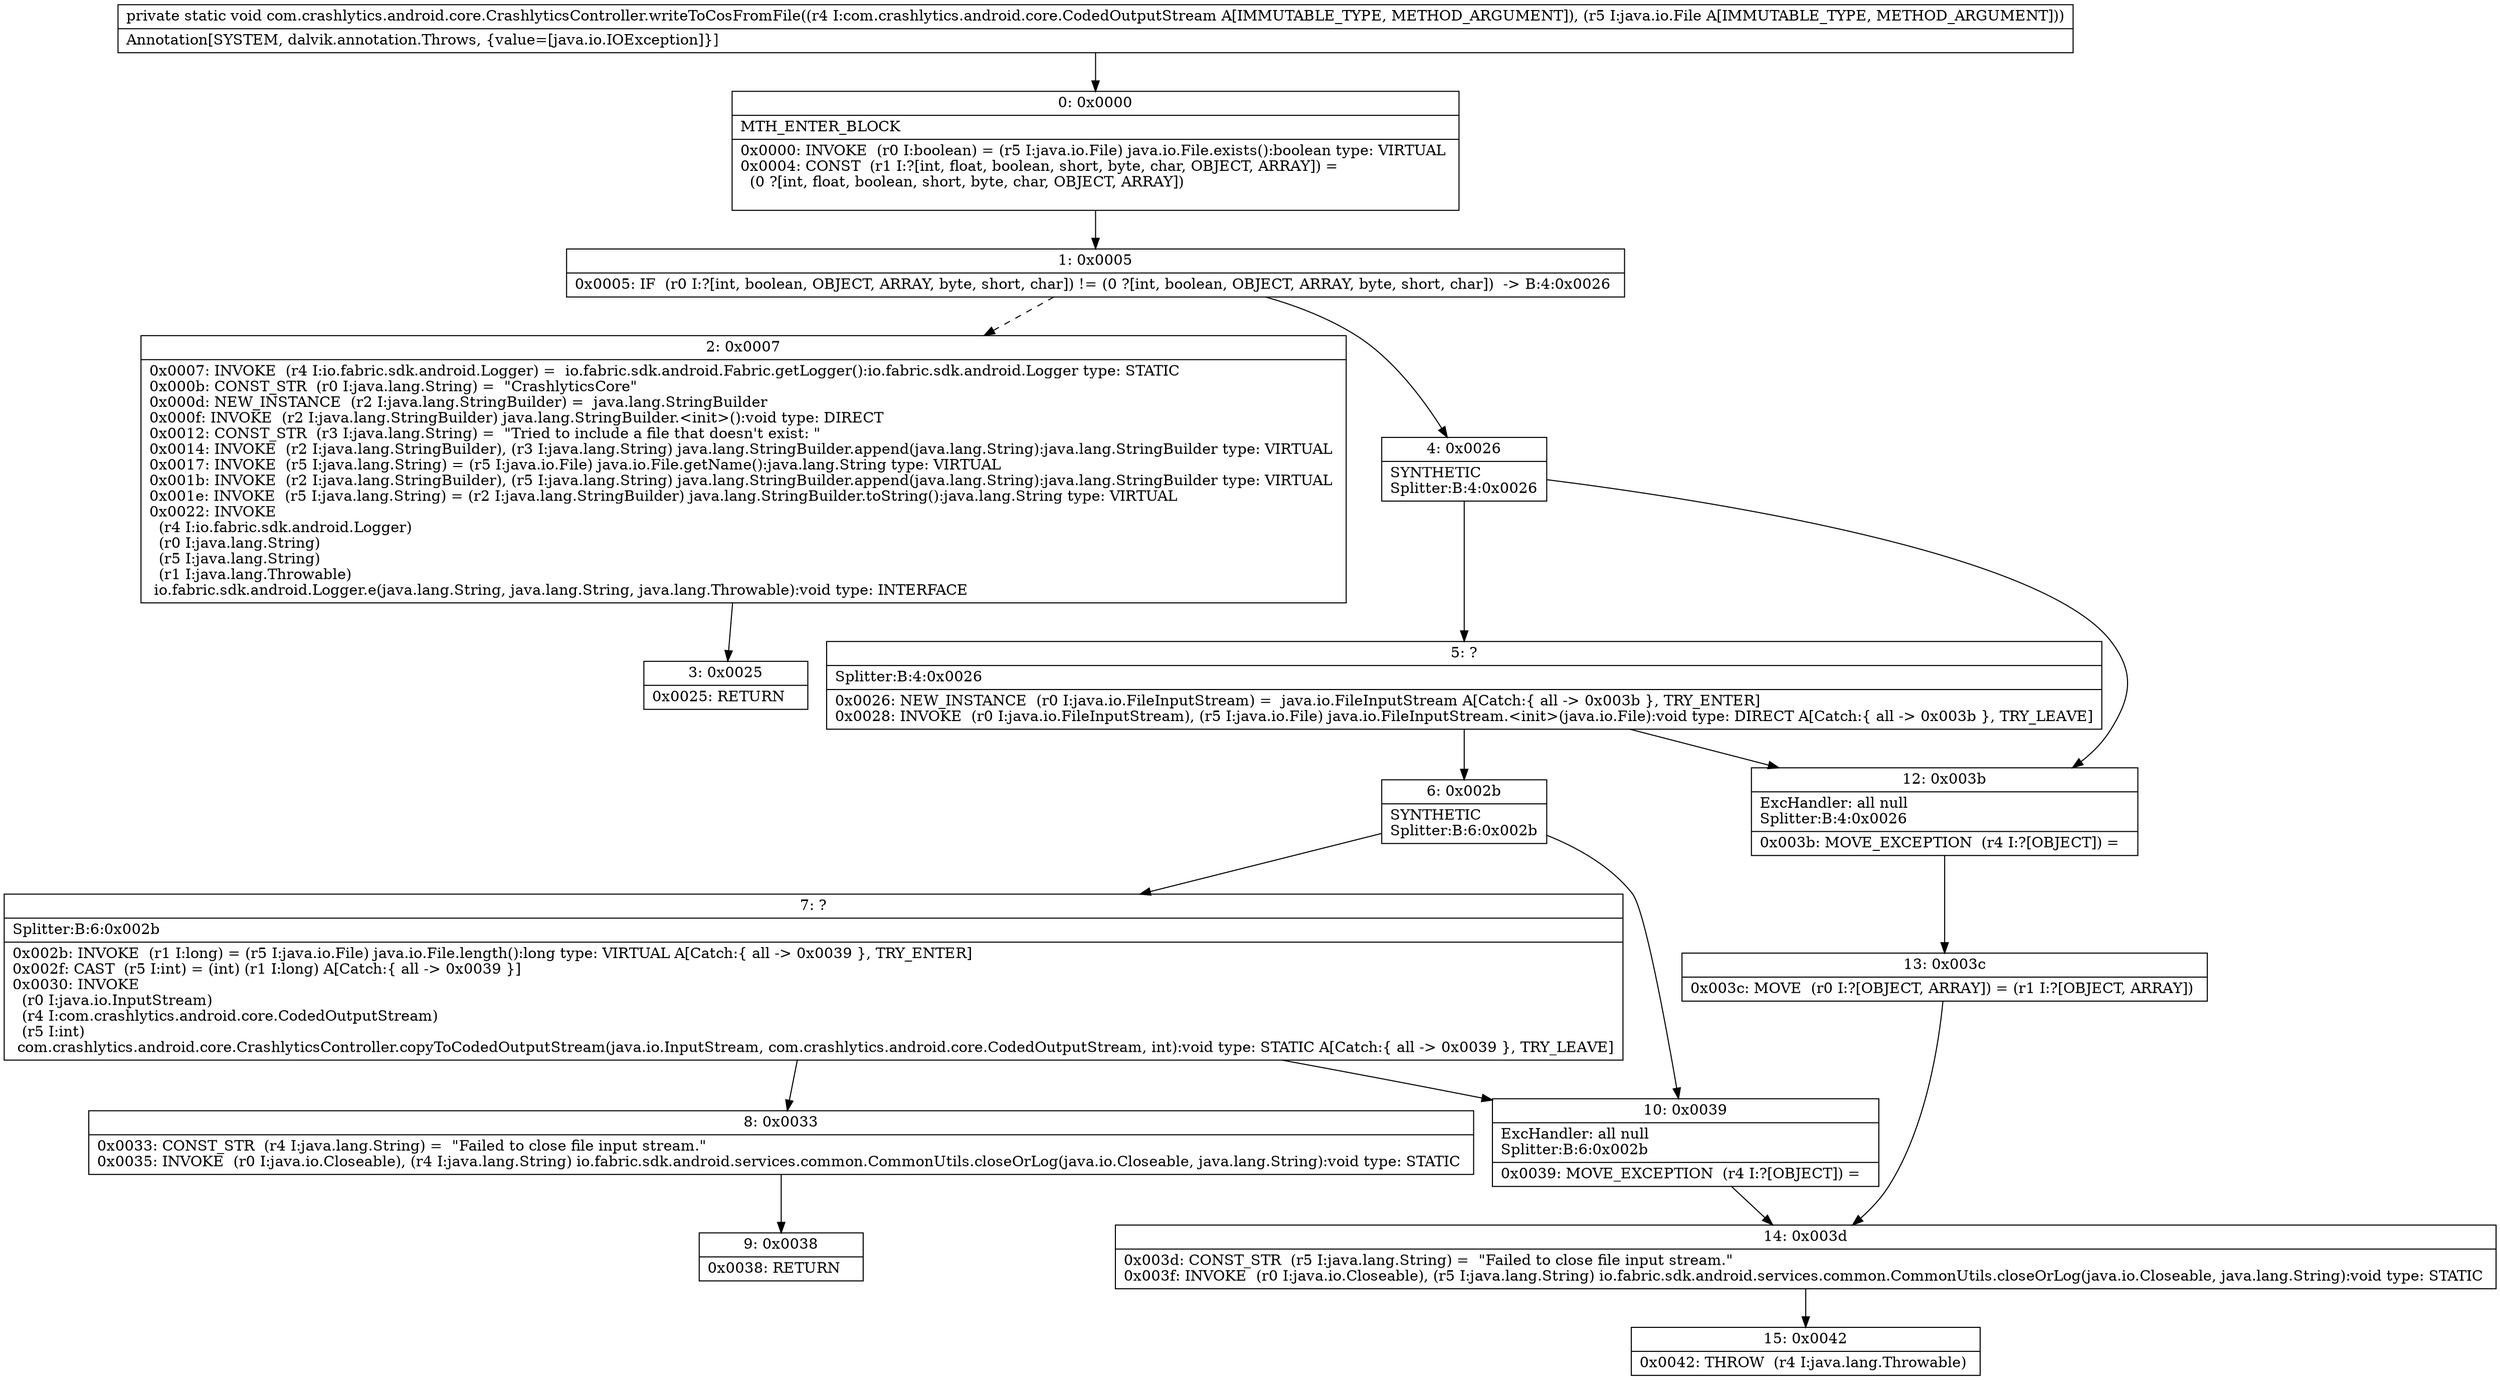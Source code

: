 digraph "CFG forcom.crashlytics.android.core.CrashlyticsController.writeToCosFromFile(Lcom\/crashlytics\/android\/core\/CodedOutputStream;Ljava\/io\/File;)V" {
Node_0 [shape=record,label="{0\:\ 0x0000|MTH_ENTER_BLOCK\l|0x0000: INVOKE  (r0 I:boolean) = (r5 I:java.io.File) java.io.File.exists():boolean type: VIRTUAL \l0x0004: CONST  (r1 I:?[int, float, boolean, short, byte, char, OBJECT, ARRAY]) = \l  (0 ?[int, float, boolean, short, byte, char, OBJECT, ARRAY])\l \l}"];
Node_1 [shape=record,label="{1\:\ 0x0005|0x0005: IF  (r0 I:?[int, boolean, OBJECT, ARRAY, byte, short, char]) != (0 ?[int, boolean, OBJECT, ARRAY, byte, short, char])  \-\> B:4:0x0026 \l}"];
Node_2 [shape=record,label="{2\:\ 0x0007|0x0007: INVOKE  (r4 I:io.fabric.sdk.android.Logger) =  io.fabric.sdk.android.Fabric.getLogger():io.fabric.sdk.android.Logger type: STATIC \l0x000b: CONST_STR  (r0 I:java.lang.String) =  \"CrashlyticsCore\" \l0x000d: NEW_INSTANCE  (r2 I:java.lang.StringBuilder) =  java.lang.StringBuilder \l0x000f: INVOKE  (r2 I:java.lang.StringBuilder) java.lang.StringBuilder.\<init\>():void type: DIRECT \l0x0012: CONST_STR  (r3 I:java.lang.String) =  \"Tried to include a file that doesn't exist: \" \l0x0014: INVOKE  (r2 I:java.lang.StringBuilder), (r3 I:java.lang.String) java.lang.StringBuilder.append(java.lang.String):java.lang.StringBuilder type: VIRTUAL \l0x0017: INVOKE  (r5 I:java.lang.String) = (r5 I:java.io.File) java.io.File.getName():java.lang.String type: VIRTUAL \l0x001b: INVOKE  (r2 I:java.lang.StringBuilder), (r5 I:java.lang.String) java.lang.StringBuilder.append(java.lang.String):java.lang.StringBuilder type: VIRTUAL \l0x001e: INVOKE  (r5 I:java.lang.String) = (r2 I:java.lang.StringBuilder) java.lang.StringBuilder.toString():java.lang.String type: VIRTUAL \l0x0022: INVOKE  \l  (r4 I:io.fabric.sdk.android.Logger)\l  (r0 I:java.lang.String)\l  (r5 I:java.lang.String)\l  (r1 I:java.lang.Throwable)\l io.fabric.sdk.android.Logger.e(java.lang.String, java.lang.String, java.lang.Throwable):void type: INTERFACE \l}"];
Node_3 [shape=record,label="{3\:\ 0x0025|0x0025: RETURN   \l}"];
Node_4 [shape=record,label="{4\:\ 0x0026|SYNTHETIC\lSplitter:B:4:0x0026\l}"];
Node_5 [shape=record,label="{5\:\ ?|Splitter:B:4:0x0026\l|0x0026: NEW_INSTANCE  (r0 I:java.io.FileInputStream) =  java.io.FileInputStream A[Catch:\{ all \-\> 0x003b \}, TRY_ENTER]\l0x0028: INVOKE  (r0 I:java.io.FileInputStream), (r5 I:java.io.File) java.io.FileInputStream.\<init\>(java.io.File):void type: DIRECT A[Catch:\{ all \-\> 0x003b \}, TRY_LEAVE]\l}"];
Node_6 [shape=record,label="{6\:\ 0x002b|SYNTHETIC\lSplitter:B:6:0x002b\l}"];
Node_7 [shape=record,label="{7\:\ ?|Splitter:B:6:0x002b\l|0x002b: INVOKE  (r1 I:long) = (r5 I:java.io.File) java.io.File.length():long type: VIRTUAL A[Catch:\{ all \-\> 0x0039 \}, TRY_ENTER]\l0x002f: CAST  (r5 I:int) = (int) (r1 I:long) A[Catch:\{ all \-\> 0x0039 \}]\l0x0030: INVOKE  \l  (r0 I:java.io.InputStream)\l  (r4 I:com.crashlytics.android.core.CodedOutputStream)\l  (r5 I:int)\l com.crashlytics.android.core.CrashlyticsController.copyToCodedOutputStream(java.io.InputStream, com.crashlytics.android.core.CodedOutputStream, int):void type: STATIC A[Catch:\{ all \-\> 0x0039 \}, TRY_LEAVE]\l}"];
Node_8 [shape=record,label="{8\:\ 0x0033|0x0033: CONST_STR  (r4 I:java.lang.String) =  \"Failed to close file input stream.\" \l0x0035: INVOKE  (r0 I:java.io.Closeable), (r4 I:java.lang.String) io.fabric.sdk.android.services.common.CommonUtils.closeOrLog(java.io.Closeable, java.lang.String):void type: STATIC \l}"];
Node_9 [shape=record,label="{9\:\ 0x0038|0x0038: RETURN   \l}"];
Node_10 [shape=record,label="{10\:\ 0x0039|ExcHandler: all null\lSplitter:B:6:0x002b\l|0x0039: MOVE_EXCEPTION  (r4 I:?[OBJECT]) =  \l}"];
Node_12 [shape=record,label="{12\:\ 0x003b|ExcHandler: all null\lSplitter:B:4:0x0026\l|0x003b: MOVE_EXCEPTION  (r4 I:?[OBJECT]) =  \l}"];
Node_13 [shape=record,label="{13\:\ 0x003c|0x003c: MOVE  (r0 I:?[OBJECT, ARRAY]) = (r1 I:?[OBJECT, ARRAY]) \l}"];
Node_14 [shape=record,label="{14\:\ 0x003d|0x003d: CONST_STR  (r5 I:java.lang.String) =  \"Failed to close file input stream.\" \l0x003f: INVOKE  (r0 I:java.io.Closeable), (r5 I:java.lang.String) io.fabric.sdk.android.services.common.CommonUtils.closeOrLog(java.io.Closeable, java.lang.String):void type: STATIC \l}"];
Node_15 [shape=record,label="{15\:\ 0x0042|0x0042: THROW  (r4 I:java.lang.Throwable) \l}"];
MethodNode[shape=record,label="{private static void com.crashlytics.android.core.CrashlyticsController.writeToCosFromFile((r4 I:com.crashlytics.android.core.CodedOutputStream A[IMMUTABLE_TYPE, METHOD_ARGUMENT]), (r5 I:java.io.File A[IMMUTABLE_TYPE, METHOD_ARGUMENT]))  | Annotation[SYSTEM, dalvik.annotation.Throws, \{value=[java.io.IOException]\}]\l}"];
MethodNode -> Node_0;
Node_0 -> Node_1;
Node_1 -> Node_2[style=dashed];
Node_1 -> Node_4;
Node_2 -> Node_3;
Node_4 -> Node_5;
Node_4 -> Node_12;
Node_5 -> Node_6;
Node_5 -> Node_12;
Node_6 -> Node_7;
Node_6 -> Node_10;
Node_7 -> Node_8;
Node_7 -> Node_10;
Node_8 -> Node_9;
Node_10 -> Node_14;
Node_12 -> Node_13;
Node_13 -> Node_14;
Node_14 -> Node_15;
}

